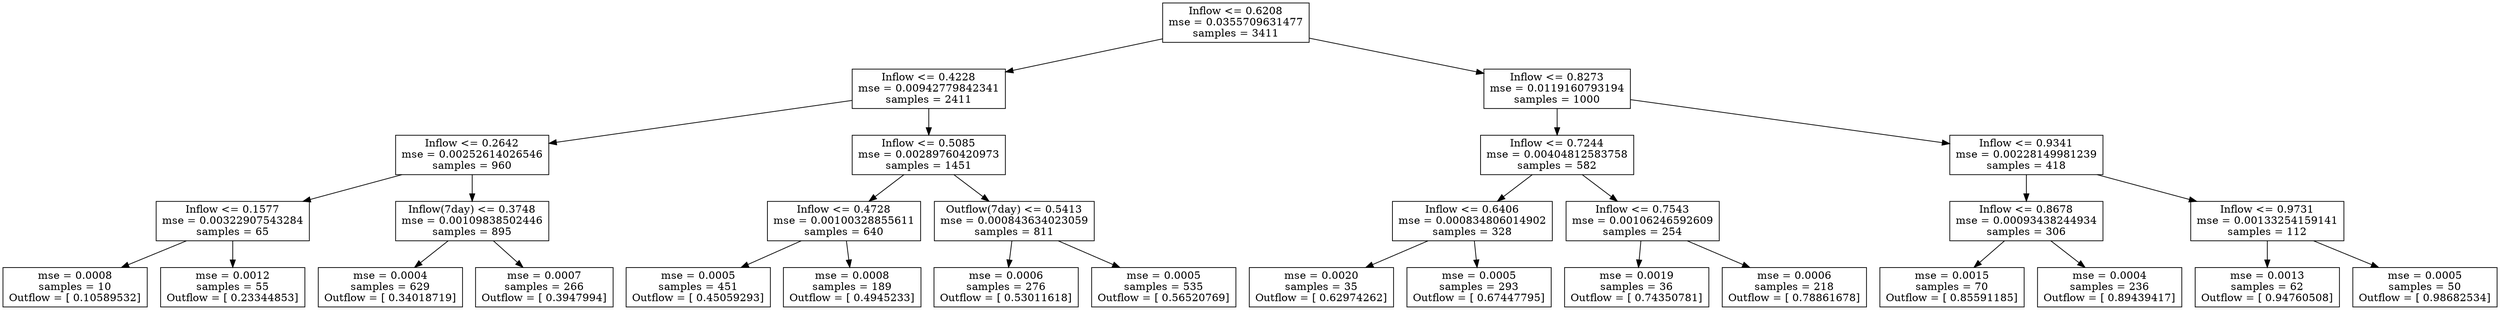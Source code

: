 digraph Tree {
0 [label="Inflow <= 0.6208\nmse = 0.0355709631477\nsamples = 3411", shape="box"] ;
1 [label="Inflow <= 0.4228\nmse = 0.00942779842341\nsamples = 2411", shape="box"] ;
0 -> 1 ;
2 [label="Inflow <= 0.2642\nmse = 0.00252614026546\nsamples = 960", shape="box"] ;
1 -> 2 ;
3 [label="Inflow <= 0.1577\nmse = 0.00322907543284\nsamples = 65", shape="box"] ;
2 -> 3 ;
4 [label="mse = 0.0008\nsamples = 10\nOutflow = [ 0.10589532]", shape="box"] ;
3 -> 4 ;
5 [label="mse = 0.0012\nsamples = 55\nOutflow = [ 0.23344853]", shape="box"] ;
3 -> 5 ;
6 [label="Inflow(7day) <= 0.3748\nmse = 0.00109838502446\nsamples = 895", shape="box"] ;
2 -> 6 ;
7 [label="mse = 0.0004\nsamples = 629\nOutflow = [ 0.34018719]", shape="box"] ;
6 -> 7 ;
8 [label="mse = 0.0007\nsamples = 266\nOutflow = [ 0.3947994]", shape="box"] ;
6 -> 8 ;
9 [label="Inflow <= 0.5085\nmse = 0.00289760420973\nsamples = 1451", shape="box"] ;
1 -> 9 ;
10 [label="Inflow <= 0.4728\nmse = 0.00100328855611\nsamples = 640", shape="box"] ;
9 -> 10 ;
11 [label="mse = 0.0005\nsamples = 451\nOutflow = [ 0.45059293]", shape="box"] ;
10 -> 11 ;
12 [label="mse = 0.0008\nsamples = 189\nOutflow = [ 0.4945233]", shape="box"] ;
10 -> 12 ;
13 [label="Outflow(7day) <= 0.5413\nmse = 0.000843634023059\nsamples = 811", shape="box"] ;
9 -> 13 ;
14 [label="mse = 0.0006\nsamples = 276\nOutflow = [ 0.53011618]", shape="box"] ;
13 -> 14 ;
15 [label="mse = 0.0005\nsamples = 535\nOutflow = [ 0.56520769]", shape="box"] ;
13 -> 15 ;
16 [label="Inflow <= 0.8273\nmse = 0.0119160793194\nsamples = 1000", shape="box"] ;
0 -> 16 ;
17 [label="Inflow <= 0.7244\nmse = 0.00404812583758\nsamples = 582", shape="box"] ;
16 -> 17 ;
18 [label="Inflow <= 0.6406\nmse = 0.000834806014902\nsamples = 328", shape="box"] ;
17 -> 18 ;
19 [label="mse = 0.0020\nsamples = 35\nOutflow = [ 0.62974262]", shape="box"] ;
18 -> 19 ;
20 [label="mse = 0.0005\nsamples = 293\nOutflow = [ 0.67447795]", shape="box"] ;
18 -> 20 ;
21 [label="Inflow <= 0.7543\nmse = 0.00106246592609\nsamples = 254", shape="box"] ;
17 -> 21 ;
22 [label="mse = 0.0019\nsamples = 36\nOutflow = [ 0.74350781]", shape="box"] ;
21 -> 22 ;
23 [label="mse = 0.0006\nsamples = 218\nOutflow = [ 0.78861678]", shape="box"] ;
21 -> 23 ;
24 [label="Inflow <= 0.9341\nmse = 0.00228149981239\nsamples = 418", shape="box"] ;
16 -> 24 ;
25 [label="Inflow <= 0.8678\nmse = 0.00093438244934\nsamples = 306", shape="box"] ;
24 -> 25 ;
26 [label="mse = 0.0015\nsamples = 70\nOutflow = [ 0.85591185]", shape="box"] ;
25 -> 26 ;
27 [label="mse = 0.0004\nsamples = 236\nOutflow = [ 0.89439417]", shape="box"] ;
25 -> 27 ;
28 [label="Inflow <= 0.9731\nmse = 0.00133254159141\nsamples = 112", shape="box"] ;
24 -> 28 ;
29 [label="mse = 0.0013\nsamples = 62\nOutflow = [ 0.94760508]", shape="box"] ;
28 -> 29 ;
30 [label="mse = 0.0005\nsamples = 50\nOutflow = [ 0.98682534]", shape="box"] ;
28 -> 30 ;
}